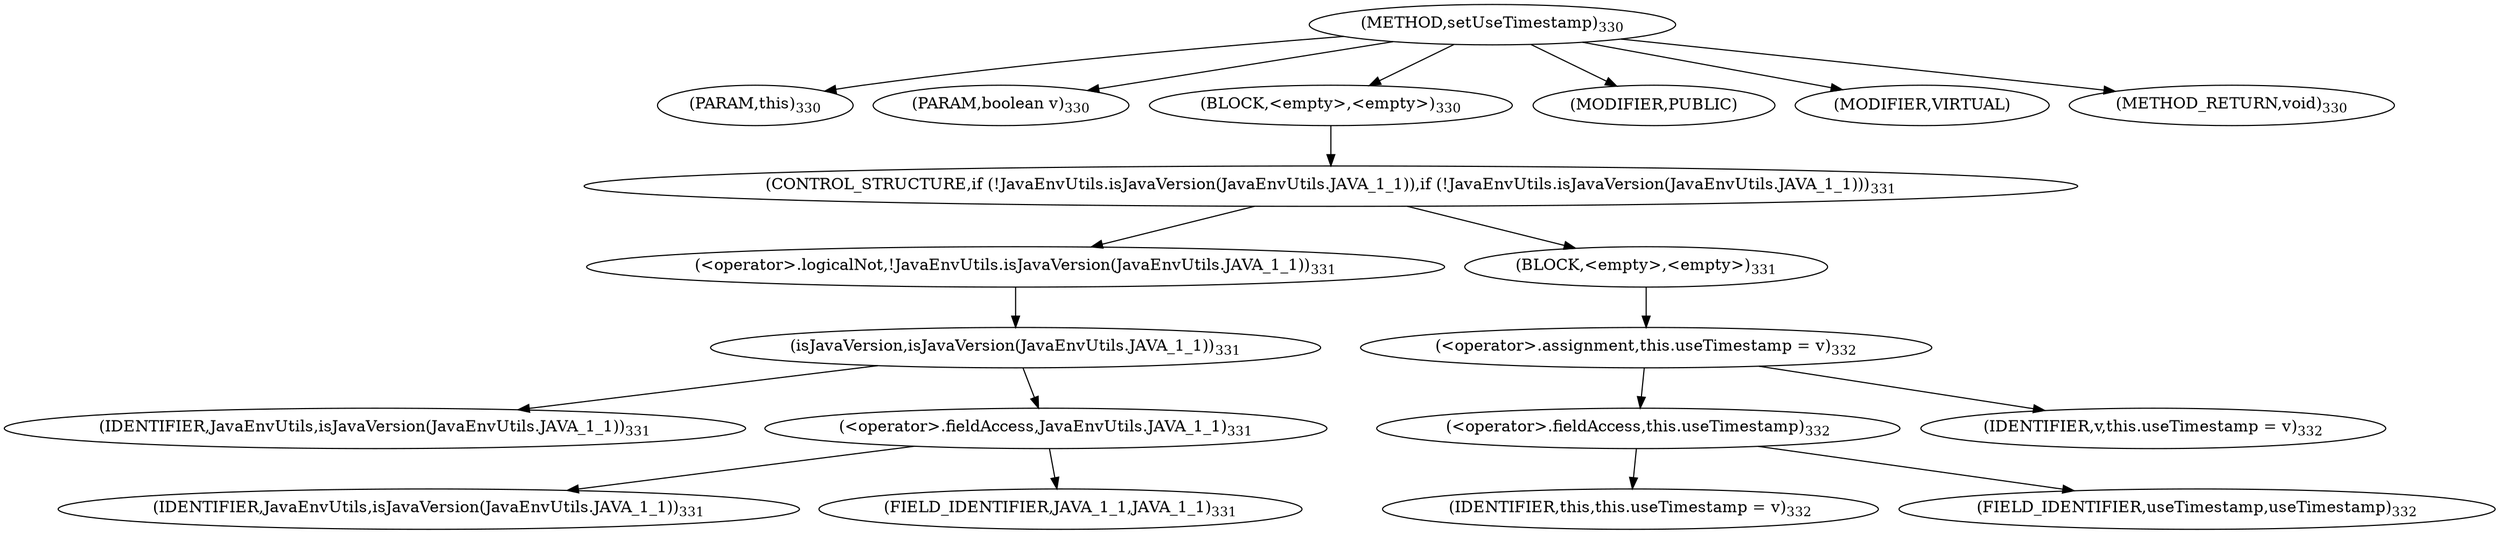 digraph "setUseTimestamp" {  
"641" [label = <(METHOD,setUseTimestamp)<SUB>330</SUB>> ]
"642" [label = <(PARAM,this)<SUB>330</SUB>> ]
"643" [label = <(PARAM,boolean v)<SUB>330</SUB>> ]
"644" [label = <(BLOCK,&lt;empty&gt;,&lt;empty&gt;)<SUB>330</SUB>> ]
"645" [label = <(CONTROL_STRUCTURE,if (!JavaEnvUtils.isJavaVersion(JavaEnvUtils.JAVA_1_1)),if (!JavaEnvUtils.isJavaVersion(JavaEnvUtils.JAVA_1_1)))<SUB>331</SUB>> ]
"646" [label = <(&lt;operator&gt;.logicalNot,!JavaEnvUtils.isJavaVersion(JavaEnvUtils.JAVA_1_1))<SUB>331</SUB>> ]
"647" [label = <(isJavaVersion,isJavaVersion(JavaEnvUtils.JAVA_1_1))<SUB>331</SUB>> ]
"648" [label = <(IDENTIFIER,JavaEnvUtils,isJavaVersion(JavaEnvUtils.JAVA_1_1))<SUB>331</SUB>> ]
"649" [label = <(&lt;operator&gt;.fieldAccess,JavaEnvUtils.JAVA_1_1)<SUB>331</SUB>> ]
"650" [label = <(IDENTIFIER,JavaEnvUtils,isJavaVersion(JavaEnvUtils.JAVA_1_1))<SUB>331</SUB>> ]
"651" [label = <(FIELD_IDENTIFIER,JAVA_1_1,JAVA_1_1)<SUB>331</SUB>> ]
"652" [label = <(BLOCK,&lt;empty&gt;,&lt;empty&gt;)<SUB>331</SUB>> ]
"653" [label = <(&lt;operator&gt;.assignment,this.useTimestamp = v)<SUB>332</SUB>> ]
"654" [label = <(&lt;operator&gt;.fieldAccess,this.useTimestamp)<SUB>332</SUB>> ]
"655" [label = <(IDENTIFIER,this,this.useTimestamp = v)<SUB>332</SUB>> ]
"656" [label = <(FIELD_IDENTIFIER,useTimestamp,useTimestamp)<SUB>332</SUB>> ]
"657" [label = <(IDENTIFIER,v,this.useTimestamp = v)<SUB>332</SUB>> ]
"658" [label = <(MODIFIER,PUBLIC)> ]
"659" [label = <(MODIFIER,VIRTUAL)> ]
"660" [label = <(METHOD_RETURN,void)<SUB>330</SUB>> ]
  "641" -> "642" 
  "641" -> "643" 
  "641" -> "644" 
  "641" -> "658" 
  "641" -> "659" 
  "641" -> "660" 
  "644" -> "645" 
  "645" -> "646" 
  "645" -> "652" 
  "646" -> "647" 
  "647" -> "648" 
  "647" -> "649" 
  "649" -> "650" 
  "649" -> "651" 
  "652" -> "653" 
  "653" -> "654" 
  "653" -> "657" 
  "654" -> "655" 
  "654" -> "656" 
}
